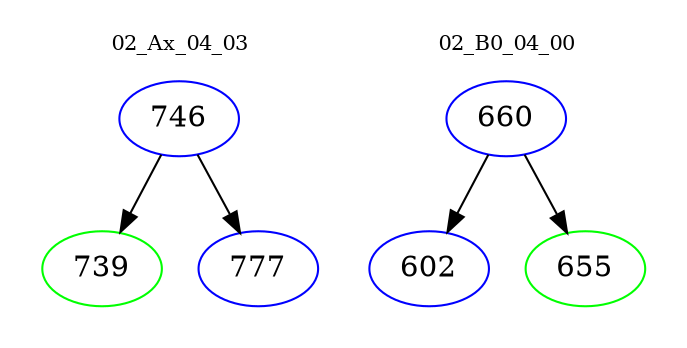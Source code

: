 digraph{
subgraph cluster_0 {
color = white
label = "02_Ax_04_03";
fontsize=10;
T0_746 [label="746", color="blue"]
T0_746 -> T0_739 [color="black"]
T0_739 [label="739", color="green"]
T0_746 -> T0_777 [color="black"]
T0_777 [label="777", color="blue"]
}
subgraph cluster_1 {
color = white
label = "02_B0_04_00";
fontsize=10;
T1_660 [label="660", color="blue"]
T1_660 -> T1_602 [color="black"]
T1_602 [label="602", color="blue"]
T1_660 -> T1_655 [color="black"]
T1_655 [label="655", color="green"]
}
}
